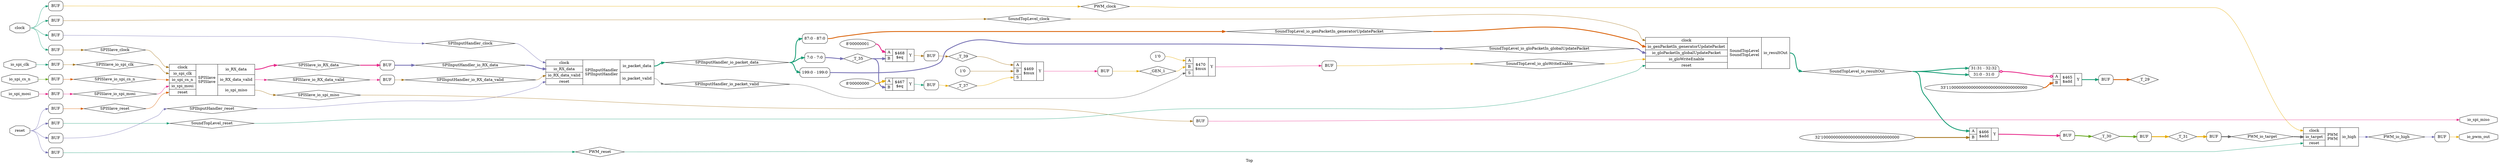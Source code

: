 digraph "Top" {
label="Top";
rankdir="LR";
remincross=true;
n7 [ shape=diamond, label="_GEN_1", color="black", fontcolor="black" ];
n8 [ shape=diamond, label="_T_39", color="black", fontcolor="black" ];
n9 [ shape=diamond, label="_T_37", color="black", fontcolor="black" ];
n10 [ shape=diamond, label="_T_35", color="black", fontcolor="black" ];
n11 [ shape=diamond, label="_T_31", color="black", fontcolor="black" ];
n12 [ shape=diamond, label="_T_30", color="black", fontcolor="black" ];
n13 [ shape=diamond, label="_T_29", color="black", fontcolor="black" ];
n14 [ shape=diamond, label="PWM_io_target", color="black", fontcolor="black" ];
n15 [ shape=diamond, label="PWM_io_high", color="black", fontcolor="black" ];
n16 [ shape=diamond, label="PWM_reset", color="black", fontcolor="black" ];
n17 [ shape=diamond, label="PWM_clock", color="black", fontcolor="black" ];
n18 [ shape=diamond, label="SPIInputHandler_io_RX_data_valid", color="black", fontcolor="black" ];
n19 [ shape=diamond, label="SPIInputHandler_io_RX_data", color="black", fontcolor="black" ];
n20 [ shape=diamond, label="SPIInputHandler_io_packet_data", color="black", fontcolor="black" ];
n21 [ shape=diamond, label="SPIInputHandler_io_packet_valid", color="black", fontcolor="black" ];
n22 [ shape=diamond, label="SPIInputHandler_reset", color="black", fontcolor="black" ];
n23 [ shape=diamond, label="SPIInputHandler_clock", color="black", fontcolor="black" ];
n24 [ shape=diamond, label="SPISlave_io_spi_cs_n", color="black", fontcolor="black" ];
n25 [ shape=diamond, label="SPISlave_io_spi_clk", color="black", fontcolor="black" ];
n26 [ shape=diamond, label="SPISlave_io_spi_miso", color="black", fontcolor="black" ];
n27 [ shape=diamond, label="SPISlave_io_spi_mosi", color="black", fontcolor="black" ];
n28 [ shape=diamond, label="SPISlave_io_RX_data", color="black", fontcolor="black" ];
n29 [ shape=diamond, label="SPISlave_io_RX_data_valid", color="black", fontcolor="black" ];
n30 [ shape=diamond, label="SPISlave_reset", color="black", fontcolor="black" ];
n31 [ shape=diamond, label="SPISlave_clock", color="black", fontcolor="black" ];
n32 [ shape=diamond, label="SoundTopLevel_io_resultOut", color="black", fontcolor="black" ];
n33 [ shape=diamond, label="SoundTopLevel_io_gloWriteEnable", color="black", fontcolor="black" ];
n34 [ shape=diamond, label="SoundTopLevel_io_gloPacketIn_globalUpdatePacket", color="black", fontcolor="black" ];
n35 [ shape=diamond, label="SoundTopLevel_io_genPacketIn_generatorUpdatePacket", color="black", fontcolor="black" ];
n36 [ shape=diamond, label="SoundTopLevel_reset", color="black", fontcolor="black" ];
n37 [ shape=diamond, label="SoundTopLevel_clock", color="black", fontcolor="black" ];
n38 [ shape=octagon, label="io_pwm_out", color="black", fontcolor="black" ];
n39 [ shape=octagon, label="io_spi_cs_n", color="black", fontcolor="black" ];
n40 [ shape=octagon, label="io_spi_clk", color="black", fontcolor="black" ];
n41 [ shape=octagon, label="io_spi_miso", color="black", fontcolor="black" ];
n42 [ shape=octagon, label="io_spi_mosi", color="black", fontcolor="black" ];
n43 [ shape=octagon, label="reset", color="black", fontcolor="black" ];
n44 [ shape=octagon, label="clock", color="black", fontcolor="black" ];
{ rank="source"; n39; n40; n42; n43; n44;}
{ rank="sink"; n38; n41;}
v0 [ label="1'0" ];
c49 [ shape=record, label="{{<p45> A|<p46> B|<p47> S}|$470\n$mux|{<p48> Y}}" ];
v1 [ label="1'0" ];
c50 [ shape=record, label="{{<p45> A|<p46> B|<p47> S}|$469\n$mux|{<p48> Y}}" ];
v2 [ label="8'00000001" ];
c51 [ shape=record, label="{{<p45> A|<p46> B}|$468\n$eq|{<p48> Y}}" ];
v3 [ label="8'00000000" ];
c52 [ shape=record, label="{{<p45> A|<p46> B}|$467\n$eq|{<p48> Y}}" ];
v4 [ label="32'10000000000000000000000000000000" ];
c53 [ shape=record, label="{{<p45> A|<p46> B}|$466\n$add|{<p48> Y}}" ];
v5 [ label="33'110000000000000000000000000000000" ];
c54 [ shape=record, label="{{<p45> A|<p46> B}|$465\n$add|{<p48> Y}}" ];
x6 [ shape=record, style=rounded, label="<s1> 31:31 - 32:32 |<s0> 31:0 - 31:0 " ];
x6:e -> c54:p45:w [arrowhead=odiamond, arrowtail=odiamond, dir=both, colorscheme="dark28", color="4", fontcolor="4", style="setlinewidth(3)", label=""];
c57 [ shape=record, label="{{<p44> clock|<p55> io_target|<p43> reset}|PWM\nPWM|{<p56> io_high}}" ];
c62 [ shape=record, label="{{<p44> clock|<p58> io_RX_data|<p59> io_RX_data_valid|<p43> reset}|SPIInputHandler\nSPIInputHandler|{<p60> io_packet_data|<p61> io_packet_valid}}" ];
c63 [ shape=record, label="{{<p44> clock|<p40> io_spi_clk|<p39> io_spi_cs_n|<p42> io_spi_mosi|<p43> reset}|SPISlave\nSPISlave|{<p58> io_RX_data|<p59> io_RX_data_valid|<p41> io_spi_miso}}" ];
c68 [ shape=record, label="{{<p44> clock|<p64> io_genPacketIn_generatorUpdatePacket|<p65> io_gloPacketIn_globalUpdatePacket|<p66> io_gloWriteEnable|<p43> reset}|SoundTopLevel\nSoundTopLevel|{<p67> io_resultOut}}" ];
x7 [shape=box, style=rounded, label="BUF"];
x8 [shape=box, style=rounded, label="BUF"];
x9 [shape=box, style=rounded, label="BUF"];
x10 [ shape=record, style=rounded, label="<s0> 7:0 - 7:0 " ];
x11 [shape=box, style=rounded, label="BUF"];
x12 [shape=box, style=rounded, label="BUF"];
x13 [shape=box, style=rounded, label="BUF"];
x14 [shape=box, style=rounded, label="BUF"];
x15 [shape=box, style=rounded, label="BUF"];
x16 [shape=box, style=rounded, label="BUF"];
x17 [shape=box, style=rounded, label="BUF"];
x18 [ shape=record, style=rounded, label="<s0> 87:0 - 87:0 " ];
x19 [ shape=record, style=rounded, label="<s0> 199:0 - 199:0 " ];
x20 [shape=box, style=rounded, label="BUF"];
x21 [shape=box, style=rounded, label="BUF"];
x22 [shape=box, style=rounded, label="BUF"];
x23 [shape=box, style=rounded, label="BUF"];
x24 [shape=box, style=rounded, label="BUF"];
x25 [shape=box, style=rounded, label="BUF"];
x26 [shape=box, style=rounded, label="BUF"];
x27 [shape=box, style=rounded, label="BUF"];
x28 [shape=box, style=rounded, label="BUF"];
x29 [shape=box, style=rounded, label="BUF"];
x30 [shape=box, style=rounded, label="BUF"];
x31 [shape=box, style=rounded, label="BUF"];
x32 [shape=box, style=rounded, label="BUF"];
c49:p48:e -> x20:w:w [colorscheme="dark28", color="4", fontcolor="4", label=""];
x10:e -> n10:w [colorscheme="dark28", color="3", fontcolor="3", style="setlinewidth(3)", label=""];
n10:e -> c51:p46:w [colorscheme="dark28", color="3", fontcolor="3", style="setlinewidth(3)", label=""];
n10:e -> c52:p46:w [colorscheme="dark28", color="3", fontcolor="3", style="setlinewidth(3)", label=""];
x9:e:e -> n11:w [colorscheme="dark28", color="6", fontcolor="6", style="setlinewidth(3)", label=""];
n11:e -> x32:w:w [colorscheme="dark28", color="6", fontcolor="6", style="setlinewidth(3)", label=""];
x8:e:e -> n12:w [colorscheme="dark28", color="5", fontcolor="5", style="setlinewidth(3)", label=""];
n12:e -> x9:w:w [colorscheme="dark28", color="5", fontcolor="5", style="setlinewidth(3)", label=""];
x7:e:e -> n13:w [colorscheme="dark28", color="2", fontcolor="2", style="setlinewidth(3)", label=""];
x32:e:e -> n14:w [colorscheme="dark28", color="8", fontcolor="8", style="setlinewidth(3)", label=""];
n14:e -> c57:p55:w [colorscheme="dark28", color="8", fontcolor="8", style="setlinewidth(3)", label=""];
c57:p56:e -> n15:w [colorscheme="dark28", color="3", fontcolor="3", label=""];
n15:e -> x15:w:w [colorscheme="dark28", color="3", fontcolor="3", label=""];
x31:e:e -> n16:w [colorscheme="dark28", color="1", fontcolor="1", label=""];
n16:e -> c57:p43:w [colorscheme="dark28", color="1", fontcolor="1", label=""];
x30:e:e -> n17:w [colorscheme="dark28", color="6", fontcolor="6", label=""];
n17:e -> c57:p44:w [colorscheme="dark28", color="6", fontcolor="6", label=""];
x29:e:e -> n18:w [colorscheme="dark28", color="7", fontcolor="7", label=""];
n18:e -> c62:p59:w [colorscheme="dark28", color="7", fontcolor="7", label=""];
x28:e:e -> n19:w [colorscheme="dark28", color="3", fontcolor="3", style="setlinewidth(3)", label=""];
n19:e -> c62:p58:w [colorscheme="dark28", color="3", fontcolor="3", style="setlinewidth(3)", label=""];
c50:p48:e -> x13:w:w [colorscheme="dark28", color="4", fontcolor="4", label=""];
c62:p60:e -> n20:w [colorscheme="dark28", color="1", fontcolor="1", style="setlinewidth(3)", label=""];
n20:e -> x10:s0:w [colorscheme="dark28", color="1", fontcolor="1", style="setlinewidth(3)", label=""];
n20:e -> x18:s0:w [colorscheme="dark28", color="1", fontcolor="1", style="setlinewidth(3)", label=""];
n20:e -> x19:s0:w [colorscheme="dark28", color="1", fontcolor="1", style="setlinewidth(3)", label=""];
c62:p61:e -> n21:w [colorscheme="dark28", color="8", fontcolor="8", label=""];
n21:e -> c49:p47:w [colorscheme="dark28", color="8", fontcolor="8", label=""];
x27:e:e -> n22:w [colorscheme="dark28", color="3", fontcolor="3", label=""];
n22:e -> c62:p43:w [colorscheme="dark28", color="3", fontcolor="3", label=""];
x26:e:e -> n23:w [colorscheme="dark28", color="3", fontcolor="3", label=""];
n23:e -> c62:p44:w [colorscheme="dark28", color="3", fontcolor="3", label=""];
x25:e:e -> n24:w [colorscheme="dark28", color="2", fontcolor="2", label=""];
n24:e -> c63:p39:w [colorscheme="dark28", color="2", fontcolor="2", label=""];
x24:e:e -> n25:w [colorscheme="dark28", color="7", fontcolor="7", label=""];
n25:e -> c63:p40:w [colorscheme="dark28", color="7", fontcolor="7", label=""];
c63:p41:e -> n26:w [colorscheme="dark28", color="7", fontcolor="7", label=""];
n26:e -> x14:w:w [colorscheme="dark28", color="7", fontcolor="7", label=""];
x23:e:e -> n27:w [colorscheme="dark28", color="4", fontcolor="4", label=""];
n27:e -> c63:p42:w [colorscheme="dark28", color="4", fontcolor="4", label=""];
c63:p58:e -> n28:w [colorscheme="dark28", color="4", fontcolor="4", style="setlinewidth(3)", label=""];
n28:e -> x28:w:w [colorscheme="dark28", color="4", fontcolor="4", style="setlinewidth(3)", label=""];
c63:p59:e -> n29:w [colorscheme="dark28", color="4", fontcolor="4", label=""];
n29:e -> x29:w:w [colorscheme="dark28", color="4", fontcolor="4", label=""];
c51:p48:e -> x12:w:w [colorscheme="dark28", color="7", fontcolor="7", label=""];
x22:e:e -> n30:w [colorscheme="dark28", color="2", fontcolor="2", label=""];
n30:e -> c63:p43:w [colorscheme="dark28", color="2", fontcolor="2", label=""];
x21:e:e -> n31:w [colorscheme="dark28", color="7", fontcolor="7", label=""];
n31:e -> c63:p44:w [colorscheme="dark28", color="7", fontcolor="7", label=""];
c68:p67:e -> n32:w [colorscheme="dark28", color="1", fontcolor="1", style="setlinewidth(3)", label=""];
n32:e -> c53:p45:w [colorscheme="dark28", color="1", fontcolor="1", style="setlinewidth(3)", label=""];
n32:e -> x6:s0:w [colorscheme="dark28", color="1", fontcolor="1", style="setlinewidth(3)", label=""];
n32:e -> x6:s1:w [colorscheme="dark28", color="1", fontcolor="1", style="setlinewidth(3)", label=""];
x20:e:e -> n33:w [colorscheme="dark28", color="6", fontcolor="6", label=""];
n33:e -> c68:p66:w [colorscheme="dark28", color="6", fontcolor="6", label=""];
x19:e -> n34:w [colorscheme="dark28", color="3", fontcolor="3", style="setlinewidth(3)", label=""];
n34:e -> c68:p65:w [colorscheme="dark28", color="3", fontcolor="3", style="setlinewidth(3)", label=""];
x18:e -> n35:w [colorscheme="dark28", color="2", fontcolor="2", style="setlinewidth(3)", label=""];
n35:e -> c68:p64:w [colorscheme="dark28", color="2", fontcolor="2", style="setlinewidth(3)", label=""];
x17:e:e -> n36:w [colorscheme="dark28", color="1", fontcolor="1", label=""];
n36:e -> c68:p43:w [colorscheme="dark28", color="1", fontcolor="1", label=""];
x16:e:e -> n37:w [colorscheme="dark28", color="7", fontcolor="7", label=""];
n37:e -> c68:p44:w [colorscheme="dark28", color="7", fontcolor="7", label=""];
x15:e:e -> n38:w [colorscheme="dark28", color="6", fontcolor="6", label=""];
n39:e -> x25:w:w [colorscheme="dark28", color="5", fontcolor="5", label=""];
c52:p48:e -> x11:w:w [colorscheme="dark28", color="1", fontcolor="1", label=""];
n40:e -> x24:w:w [colorscheme="dark28", color="1", fontcolor="1", label=""];
x14:e:e -> n41:w [colorscheme="dark28", color="4", fontcolor="4", label=""];
n42:e -> x23:w:w [colorscheme="dark28", color="4", fontcolor="4", label=""];
n43:e -> x17:w:w [colorscheme="dark28", color="3", fontcolor="3", label=""];
n43:e -> x22:w:w [colorscheme="dark28", color="3", fontcolor="3", label=""];
n43:e -> x27:w:w [colorscheme="dark28", color="3", fontcolor="3", label=""];
n43:e -> x31:w:w [colorscheme="dark28", color="3", fontcolor="3", label=""];
n44:e -> x16:w:w [colorscheme="dark28", color="1", fontcolor="1", label=""];
n44:e -> x21:w:w [colorscheme="dark28", color="1", fontcolor="1", label=""];
n44:e -> x26:w:w [colorscheme="dark28", color="1", fontcolor="1", label=""];
n44:e -> x30:w:w [colorscheme="dark28", color="1", fontcolor="1", label=""];
c53:p48:e -> x8:w:w [colorscheme="dark28", color="4", fontcolor="4", style="setlinewidth(3)", label=""];
c54:p48:e -> x7:w:w [colorscheme="dark28", color="1", fontcolor="1", style="setlinewidth(3)", label=""];
x13:e:e -> n7:w [colorscheme="dark28", color="6", fontcolor="6", label=""];
n7:e -> c49:p46:w [colorscheme="dark28", color="6", fontcolor="6", label=""];
x12:e:e -> n8:w [colorscheme="dark28", color="7", fontcolor="7", label=""];
n8:e -> c50:p45:w [colorscheme="dark28", color="7", fontcolor="7", label=""];
x11:e:e -> n9:w [colorscheme="dark28", color="6", fontcolor="6", label=""];
n9:e -> c50:p47:w [colorscheme="dark28", color="6", fontcolor="6", label=""];
v0:e -> c49:p45:w [colorscheme="dark28", color="6", fontcolor="6", label=""];
v1:e -> c50:p46:w [colorscheme="dark28", color="7", fontcolor="7", label=""];
v2:e -> c51:p45:w [colorscheme="dark28", color="4", fontcolor="4", style="setlinewidth(3)", label=""];
v3:e -> c52:p45:w [colorscheme="dark28", color="6", fontcolor="6", style="setlinewidth(3)", label=""];
v4:e -> c53:p46:w [colorscheme="dark28", color="7", fontcolor="7", style="setlinewidth(3)", label=""];
v5:e -> c54:p46:w [colorscheme="dark28", color="2", fontcolor="2", style="setlinewidth(3)", label=""];
}
